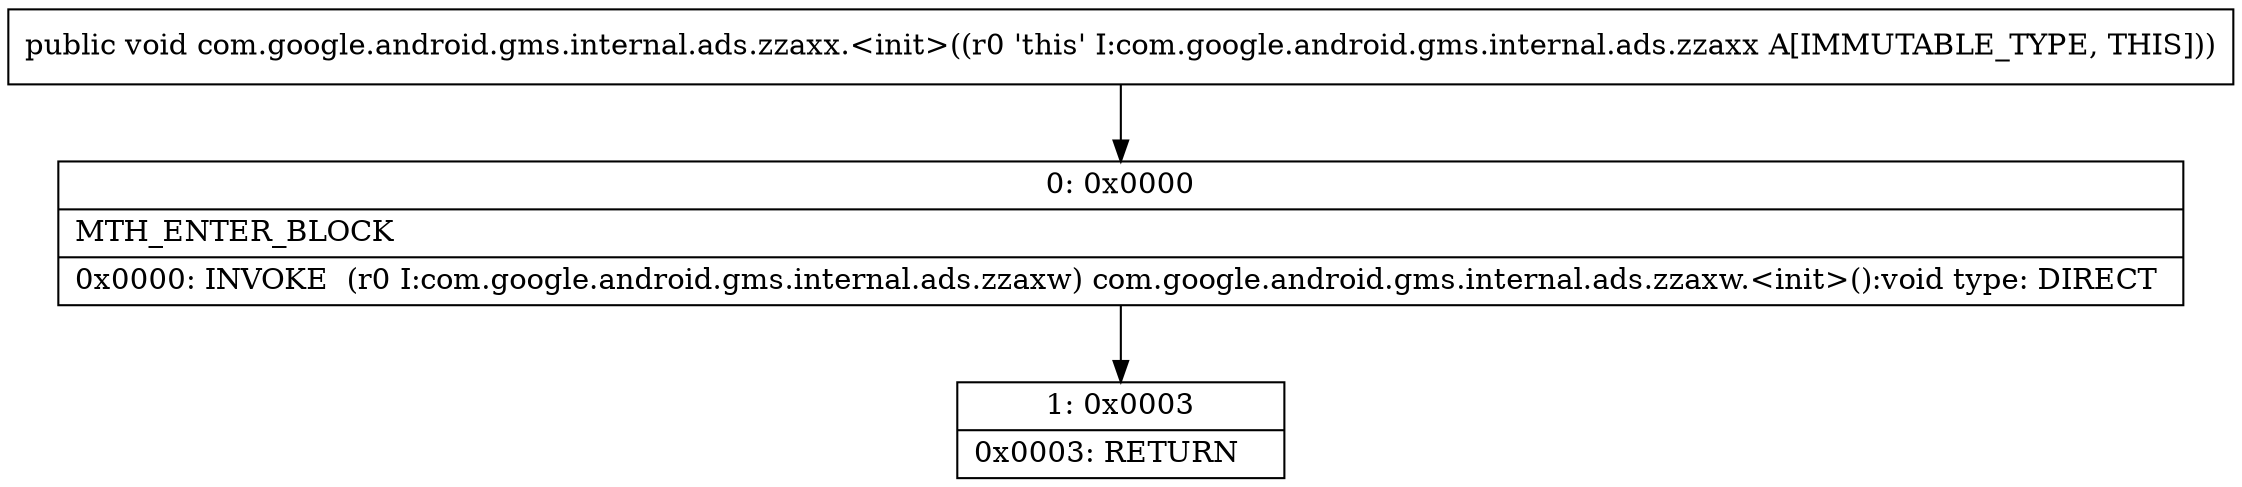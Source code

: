 digraph "CFG forcom.google.android.gms.internal.ads.zzaxx.\<init\>()V" {
Node_0 [shape=record,label="{0\:\ 0x0000|MTH_ENTER_BLOCK\l|0x0000: INVOKE  (r0 I:com.google.android.gms.internal.ads.zzaxw) com.google.android.gms.internal.ads.zzaxw.\<init\>():void type: DIRECT \l}"];
Node_1 [shape=record,label="{1\:\ 0x0003|0x0003: RETURN   \l}"];
MethodNode[shape=record,label="{public void com.google.android.gms.internal.ads.zzaxx.\<init\>((r0 'this' I:com.google.android.gms.internal.ads.zzaxx A[IMMUTABLE_TYPE, THIS])) }"];
MethodNode -> Node_0;
Node_0 -> Node_1;
}

